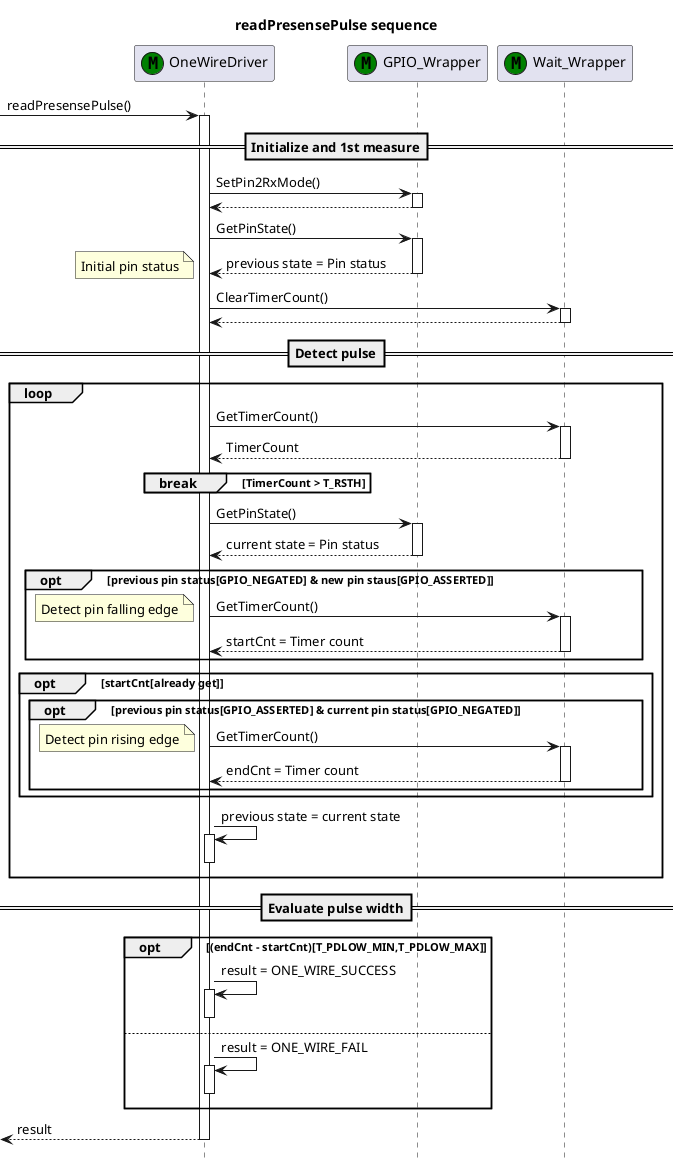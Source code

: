 @startuml

hide footbox

title readPresensePulse sequence

participant "OneWireDriver" as ModuleOneWireDriver<<M,Green>>[[../Class/OneWireDriver.svg]]
participant "GPIO_Wrapper" as ModuleGPIO_Wrapper<<M,Green>>[[../Class/OneWireDriver.svg]]
participant "Wait_Wrapper" as ModuleWait_Wrapper<<M,Green>>[[../Class/OneWireDriver.svg]]


-> ModuleOneWireDriver : readPresensePulse()
  activate ModuleOneWireDriver

==Initialize and 1st measure==
ModuleOneWireDriver -> ModuleGPIO_Wrapper : SetPin2RxMode()
  activate ModuleGPIO_Wrapper
ModuleOneWireDriver <-- ModuleGPIO_Wrapper
  deactivate ModuleGPIO_Wrapper

ModuleOneWireDriver -> ModuleGPIO_Wrapper : GetPinState()
  activate ModuleGPIO_Wrapper
ModuleOneWireDriver <-- ModuleGPIO_Wrapper : previous state = Pin status
note left
  Initial pin status
end note
  deactivate ModuleGPIO_Wrapper

ModuleOneWireDriver -> ModuleWait_Wrapper : ClearTimerCount()
  activate ModuleWait_Wrapper
ModuleOneWireDriver <-- ModuleWait_Wrapper
  deactivate ModuleWait_Wrapper

==Detect pulse==
loop
  ModuleOneWireDriver -> ModuleWait_Wrapper : GetTimerCount()
    activate ModuleWait_Wrapper
  ModuleOneWireDriver <-- ModuleWait_Wrapper : TimerCount
    deactivate ModuleWait_Wrapper

  break TimerCount > T_RSTH
  end

  ModuleOneWireDriver -> ModuleGPIO_Wrapper : GetPinState()
    activate ModuleGPIO_Wrapper
  ModuleOneWireDriver <-- ModuleGPIO_Wrapper : current state = Pin status
    deactivate ModuleGPIO_Wrapper

  opt previous pin status[GPIO_NEGATED] & new pin staus[GPIO_ASSERTED]
    ModuleOneWireDriver -> ModuleWait_Wrapper : GetTimerCount()
    note left
      Detect pin falling edge
    end note
      activate ModuleWait_Wrapper
    ModuleOneWireDriver <-- ModuleWait_Wrapper : startCnt = Timer count
      deactivate ModuleWait_Wrapper
  end

  opt startCnt[already get]
    opt previous pin status[GPIO_ASSERTED] & current pin status[GPIO_NEGATED]
      ModuleOneWireDriver -> ModuleWait_Wrapper : GetTimerCount()
      note left
        Detect pin rising edge
      end note
        activate ModuleWait_Wrapper
      ModuleOneWireDriver <-- ModuleWait_Wrapper : endCnt = Timer count
        deactivate ModuleWait_Wrapper
    end
  end

  ModuleOneWireDriver -> ModuleOneWireDriver : previous state = current state
    activate ModuleOneWireDriver
    deactivate ModuleOneWireDriver
end

==Evaluate pulse width==
opt (endCnt - startCnt)[T_PDLOW_MIN,T_PDLOW_MAX]
  ModuleOneWireDriver -> ModuleOneWireDriver : result = ONE_WIRE_SUCCESS
    activate ModuleOneWireDriver
    deactivate ModuleOneWireDriver
else
  ModuleOneWireDriver -> ModuleOneWireDriver : result = ONE_WIRE_FAIL
    activate ModuleOneWireDriver
    deactivate ModuleOneWireDriver
end

<-- ModuleOneWireDriver : result
  deactivate ModuleOneWireDriver

@enduml
